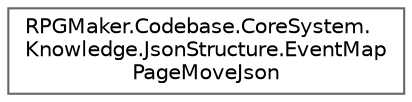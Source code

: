 digraph "クラス階層図"
{
 // LATEX_PDF_SIZE
  bgcolor="transparent";
  edge [fontname=Helvetica,fontsize=10,labelfontname=Helvetica,labelfontsize=10];
  node [fontname=Helvetica,fontsize=10,shape=box,height=0.2,width=0.4];
  rankdir="LR";
  Node0 [id="Node000000",label="RPGMaker.Codebase.CoreSystem.\lKnowledge.JsonStructure.EventMap\lPageMoveJson",height=0.2,width=0.4,color="grey40", fillcolor="white", style="filled",URL="$dc/dde/class_r_p_g_maker_1_1_codebase_1_1_core_system_1_1_knowledge_1_1_json_structure_1_1_event_map_page_move_json.html",tooltip=" "];
}
